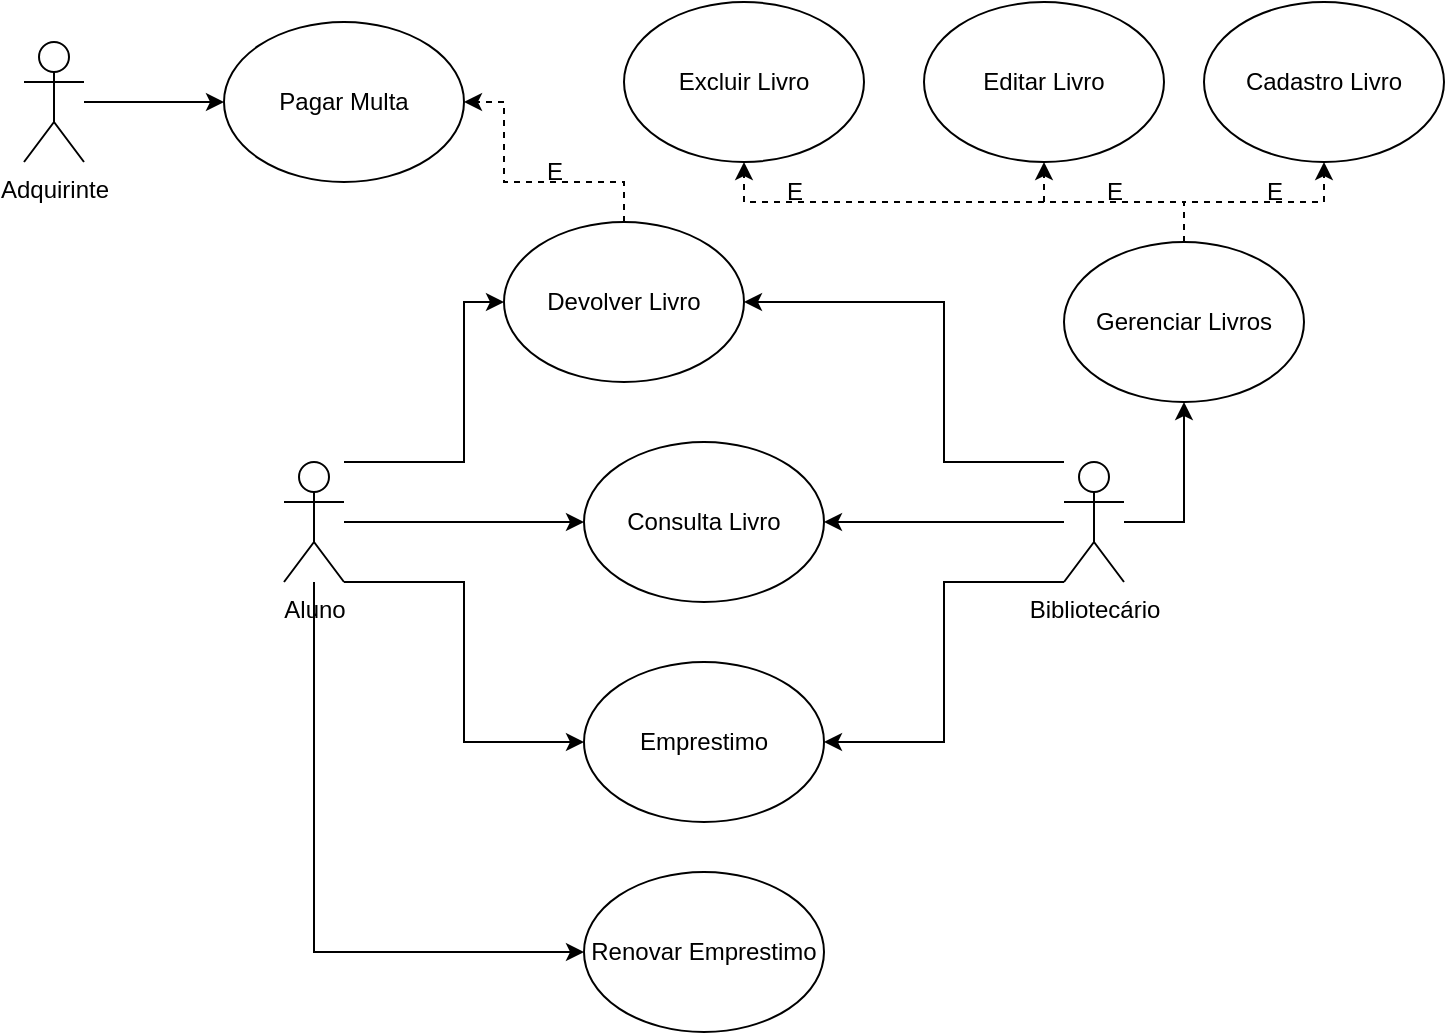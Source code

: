<mxfile version="23.1.7" type="device">
  <diagram name="Página-1" id="49Gy5pcRu2rbgsTtrRkW">
    <mxGraphModel dx="1122" dy="646" grid="1" gridSize="10" guides="1" tooltips="1" connect="1" arrows="1" fold="1" page="1" pageScale="1" pageWidth="827" pageHeight="1169" math="0" shadow="0">
      <root>
        <mxCell id="0" />
        <mxCell id="1" parent="0" />
        <mxCell id="wsKXxOVivQs89flQno2l-24" style="edgeStyle=orthogonalEdgeStyle;rounded=0;orthogonalLoop=1;jettySize=auto;html=1;entryX=1;entryY=0.5;entryDx=0;entryDy=0;" edge="1" parent="1" source="wsKXxOVivQs89flQno2l-1" target="wsKXxOVivQs89flQno2l-10">
          <mxGeometry relative="1" as="geometry" />
        </mxCell>
        <mxCell id="wsKXxOVivQs89flQno2l-28" style="edgeStyle=orthogonalEdgeStyle;rounded=0;orthogonalLoop=1;jettySize=auto;html=1;entryX=1;entryY=0.5;entryDx=0;entryDy=0;" edge="1" parent="1" source="wsKXxOVivQs89flQno2l-1" target="wsKXxOVivQs89flQno2l-6">
          <mxGeometry relative="1" as="geometry">
            <Array as="points">
              <mxPoint x="550" y="300" />
              <mxPoint x="550" y="220" />
            </Array>
          </mxGeometry>
        </mxCell>
        <mxCell id="wsKXxOVivQs89flQno2l-31" style="edgeStyle=orthogonalEdgeStyle;rounded=0;orthogonalLoop=1;jettySize=auto;html=1;entryX=1;entryY=0.5;entryDx=0;entryDy=0;" edge="1" parent="1" source="wsKXxOVivQs89flQno2l-1" target="wsKXxOVivQs89flQno2l-5">
          <mxGeometry relative="1" as="geometry">
            <Array as="points">
              <mxPoint x="550" y="360" />
              <mxPoint x="550" y="440" />
            </Array>
          </mxGeometry>
        </mxCell>
        <mxCell id="wsKXxOVivQs89flQno2l-33" style="edgeStyle=orthogonalEdgeStyle;rounded=0;orthogonalLoop=1;jettySize=auto;html=1;entryX=0.5;entryY=1;entryDx=0;entryDy=0;" edge="1" parent="1" source="wsKXxOVivQs89flQno2l-1" target="wsKXxOVivQs89flQno2l-12">
          <mxGeometry relative="1" as="geometry">
            <Array as="points">
              <mxPoint x="670" y="330" />
            </Array>
          </mxGeometry>
        </mxCell>
        <mxCell id="wsKXxOVivQs89flQno2l-1" value="Bibliotecário" style="shape=umlActor;verticalLabelPosition=bottom;verticalAlign=top;html=1;outlineConnect=0;" vertex="1" parent="1">
          <mxGeometry x="610" y="300" width="30" height="60" as="geometry" />
        </mxCell>
        <mxCell id="wsKXxOVivQs89flQno2l-26" style="edgeStyle=orthogonalEdgeStyle;rounded=0;orthogonalLoop=1;jettySize=auto;html=1;entryX=0;entryY=0.5;entryDx=0;entryDy=0;" edge="1" parent="1" source="wsKXxOVivQs89flQno2l-2" target="wsKXxOVivQs89flQno2l-10">
          <mxGeometry relative="1" as="geometry" />
        </mxCell>
        <mxCell id="wsKXxOVivQs89flQno2l-27" style="edgeStyle=orthogonalEdgeStyle;rounded=0;orthogonalLoop=1;jettySize=auto;html=1;entryX=0;entryY=0.5;entryDx=0;entryDy=0;" edge="1" parent="1" source="wsKXxOVivQs89flQno2l-2" target="wsKXxOVivQs89flQno2l-6">
          <mxGeometry relative="1" as="geometry">
            <Array as="points">
              <mxPoint x="310" y="300" />
              <mxPoint x="310" y="220" />
            </Array>
          </mxGeometry>
        </mxCell>
        <mxCell id="wsKXxOVivQs89flQno2l-29" style="edgeStyle=orthogonalEdgeStyle;rounded=0;orthogonalLoop=1;jettySize=auto;html=1;entryX=0;entryY=0.5;entryDx=0;entryDy=0;" edge="1" parent="1" source="wsKXxOVivQs89flQno2l-2" target="wsKXxOVivQs89flQno2l-14">
          <mxGeometry relative="1" as="geometry">
            <Array as="points">
              <mxPoint x="235" y="545" />
            </Array>
          </mxGeometry>
        </mxCell>
        <mxCell id="wsKXxOVivQs89flQno2l-30" style="edgeStyle=orthogonalEdgeStyle;rounded=0;orthogonalLoop=1;jettySize=auto;html=1;entryX=0;entryY=0.5;entryDx=0;entryDy=0;" edge="1" parent="1" source="wsKXxOVivQs89flQno2l-2" target="wsKXxOVivQs89flQno2l-5">
          <mxGeometry relative="1" as="geometry">
            <Array as="points">
              <mxPoint x="310" y="360" />
              <mxPoint x="310" y="440" />
            </Array>
          </mxGeometry>
        </mxCell>
        <mxCell id="wsKXxOVivQs89flQno2l-2" value="Aluno" style="shape=umlActor;verticalLabelPosition=bottom;verticalAlign=top;html=1;outlineConnect=0;" vertex="1" parent="1">
          <mxGeometry x="220" y="300" width="30" height="60" as="geometry" />
        </mxCell>
        <mxCell id="wsKXxOVivQs89flQno2l-5" value="Emprestimo" style="ellipse;whiteSpace=wrap;html=1;" vertex="1" parent="1">
          <mxGeometry x="370" y="400" width="120" height="80" as="geometry" />
        </mxCell>
        <mxCell id="wsKXxOVivQs89flQno2l-43" style="edgeStyle=orthogonalEdgeStyle;rounded=0;orthogonalLoop=1;jettySize=auto;html=1;entryX=1;entryY=0.5;entryDx=0;entryDy=0;dashed=1;" edge="1" parent="1" source="wsKXxOVivQs89flQno2l-6" target="wsKXxOVivQs89flQno2l-42">
          <mxGeometry relative="1" as="geometry">
            <Array as="points">
              <mxPoint x="390" y="160" />
              <mxPoint x="330" y="160" />
              <mxPoint x="330" y="120" />
            </Array>
          </mxGeometry>
        </mxCell>
        <mxCell id="wsKXxOVivQs89flQno2l-6" value="Devolver Livro" style="ellipse;whiteSpace=wrap;html=1;" vertex="1" parent="1">
          <mxGeometry x="330" y="180" width="120" height="80" as="geometry" />
        </mxCell>
        <mxCell id="wsKXxOVivQs89flQno2l-8" value="Cadastro Livro" style="ellipse;whiteSpace=wrap;html=1;" vertex="1" parent="1">
          <mxGeometry x="680" y="70" width="120" height="80" as="geometry" />
        </mxCell>
        <mxCell id="wsKXxOVivQs89flQno2l-9" value="Excluir Livro" style="ellipse;whiteSpace=wrap;html=1;" vertex="1" parent="1">
          <mxGeometry x="390" y="70" width="120" height="80" as="geometry" />
        </mxCell>
        <mxCell id="wsKXxOVivQs89flQno2l-34" style="edgeStyle=orthogonalEdgeStyle;rounded=0;orthogonalLoop=1;jettySize=auto;html=1;entryX=0.5;entryY=1;entryDx=0;entryDy=0;dashed=1;" edge="1" parent="1" source="wsKXxOVivQs89flQno2l-12" target="wsKXxOVivQs89flQno2l-8">
          <mxGeometry relative="1" as="geometry" />
        </mxCell>
        <mxCell id="wsKXxOVivQs89flQno2l-35" style="edgeStyle=orthogonalEdgeStyle;rounded=0;orthogonalLoop=1;jettySize=auto;html=1;entryX=0.5;entryY=1;entryDx=0;entryDy=0;dashed=1;" edge="1" parent="1" source="wsKXxOVivQs89flQno2l-12" target="wsKXxOVivQs89flQno2l-9">
          <mxGeometry relative="1" as="geometry">
            <Array as="points">
              <mxPoint x="670" y="170" />
              <mxPoint x="450" y="170" />
            </Array>
          </mxGeometry>
        </mxCell>
        <mxCell id="wsKXxOVivQs89flQno2l-37" style="edgeStyle=orthogonalEdgeStyle;rounded=0;orthogonalLoop=1;jettySize=auto;html=1;entryX=0.5;entryY=1;entryDx=0;entryDy=0;dashed=1;" edge="1" parent="1" source="wsKXxOVivQs89flQno2l-12" target="wsKXxOVivQs89flQno2l-36">
          <mxGeometry relative="1" as="geometry" />
        </mxCell>
        <mxCell id="wsKXxOVivQs89flQno2l-12" value="Gerenciar Livros" style="ellipse;whiteSpace=wrap;html=1;" vertex="1" parent="1">
          <mxGeometry x="610" y="190" width="120" height="80" as="geometry" />
        </mxCell>
        <mxCell id="wsKXxOVivQs89flQno2l-14" value="Renovar Emprestimo" style="ellipse;whiteSpace=wrap;html=1;" vertex="1" parent="1">
          <mxGeometry x="370" y="505" width="120" height="80" as="geometry" />
        </mxCell>
        <mxCell id="wsKXxOVivQs89flQno2l-10" value="Consulta Livro" style="ellipse;whiteSpace=wrap;html=1;" vertex="1" parent="1">
          <mxGeometry x="370" y="290" width="120" height="80" as="geometry" />
        </mxCell>
        <mxCell id="wsKXxOVivQs89flQno2l-36" value="Editar Livro" style="ellipse;whiteSpace=wrap;html=1;" vertex="1" parent="1">
          <mxGeometry x="540" y="70" width="120" height="80" as="geometry" />
        </mxCell>
        <mxCell id="wsKXxOVivQs89flQno2l-38" value="E" style="text;html=1;align=center;verticalAlign=middle;resizable=0;points=[];autosize=1;strokeColor=none;fillColor=none;" vertex="1" parent="1">
          <mxGeometry x="460" y="150" width="30" height="30" as="geometry" />
        </mxCell>
        <mxCell id="wsKXxOVivQs89flQno2l-39" value="E" style="text;html=1;align=center;verticalAlign=middle;resizable=0;points=[];autosize=1;strokeColor=none;fillColor=none;" vertex="1" parent="1">
          <mxGeometry x="620" y="150" width="30" height="30" as="geometry" />
        </mxCell>
        <mxCell id="wsKXxOVivQs89flQno2l-40" value="E" style="text;html=1;align=center;verticalAlign=middle;resizable=0;points=[];autosize=1;strokeColor=none;fillColor=none;" vertex="1" parent="1">
          <mxGeometry x="700" y="150" width="30" height="30" as="geometry" />
        </mxCell>
        <mxCell id="wsKXxOVivQs89flQno2l-42" value="Pagar Multa" style="ellipse;whiteSpace=wrap;html=1;" vertex="1" parent="1">
          <mxGeometry x="190" y="80" width="120" height="80" as="geometry" />
        </mxCell>
        <mxCell id="wsKXxOVivQs89flQno2l-44" value="E" style="text;html=1;align=center;verticalAlign=middle;resizable=0;points=[];autosize=1;strokeColor=none;fillColor=none;" vertex="1" parent="1">
          <mxGeometry x="340" y="140" width="30" height="30" as="geometry" />
        </mxCell>
        <mxCell id="wsKXxOVivQs89flQno2l-46" style="edgeStyle=orthogonalEdgeStyle;rounded=0;orthogonalLoop=1;jettySize=auto;html=1;entryX=0;entryY=0.5;entryDx=0;entryDy=0;" edge="1" parent="1" source="wsKXxOVivQs89flQno2l-45" target="wsKXxOVivQs89flQno2l-42">
          <mxGeometry relative="1" as="geometry" />
        </mxCell>
        <mxCell id="wsKXxOVivQs89flQno2l-45" value="Adquirinte" style="shape=umlActor;verticalLabelPosition=bottom;verticalAlign=top;html=1;outlineConnect=0;" vertex="1" parent="1">
          <mxGeometry x="90" y="90" width="30" height="60" as="geometry" />
        </mxCell>
      </root>
    </mxGraphModel>
  </diagram>
</mxfile>
